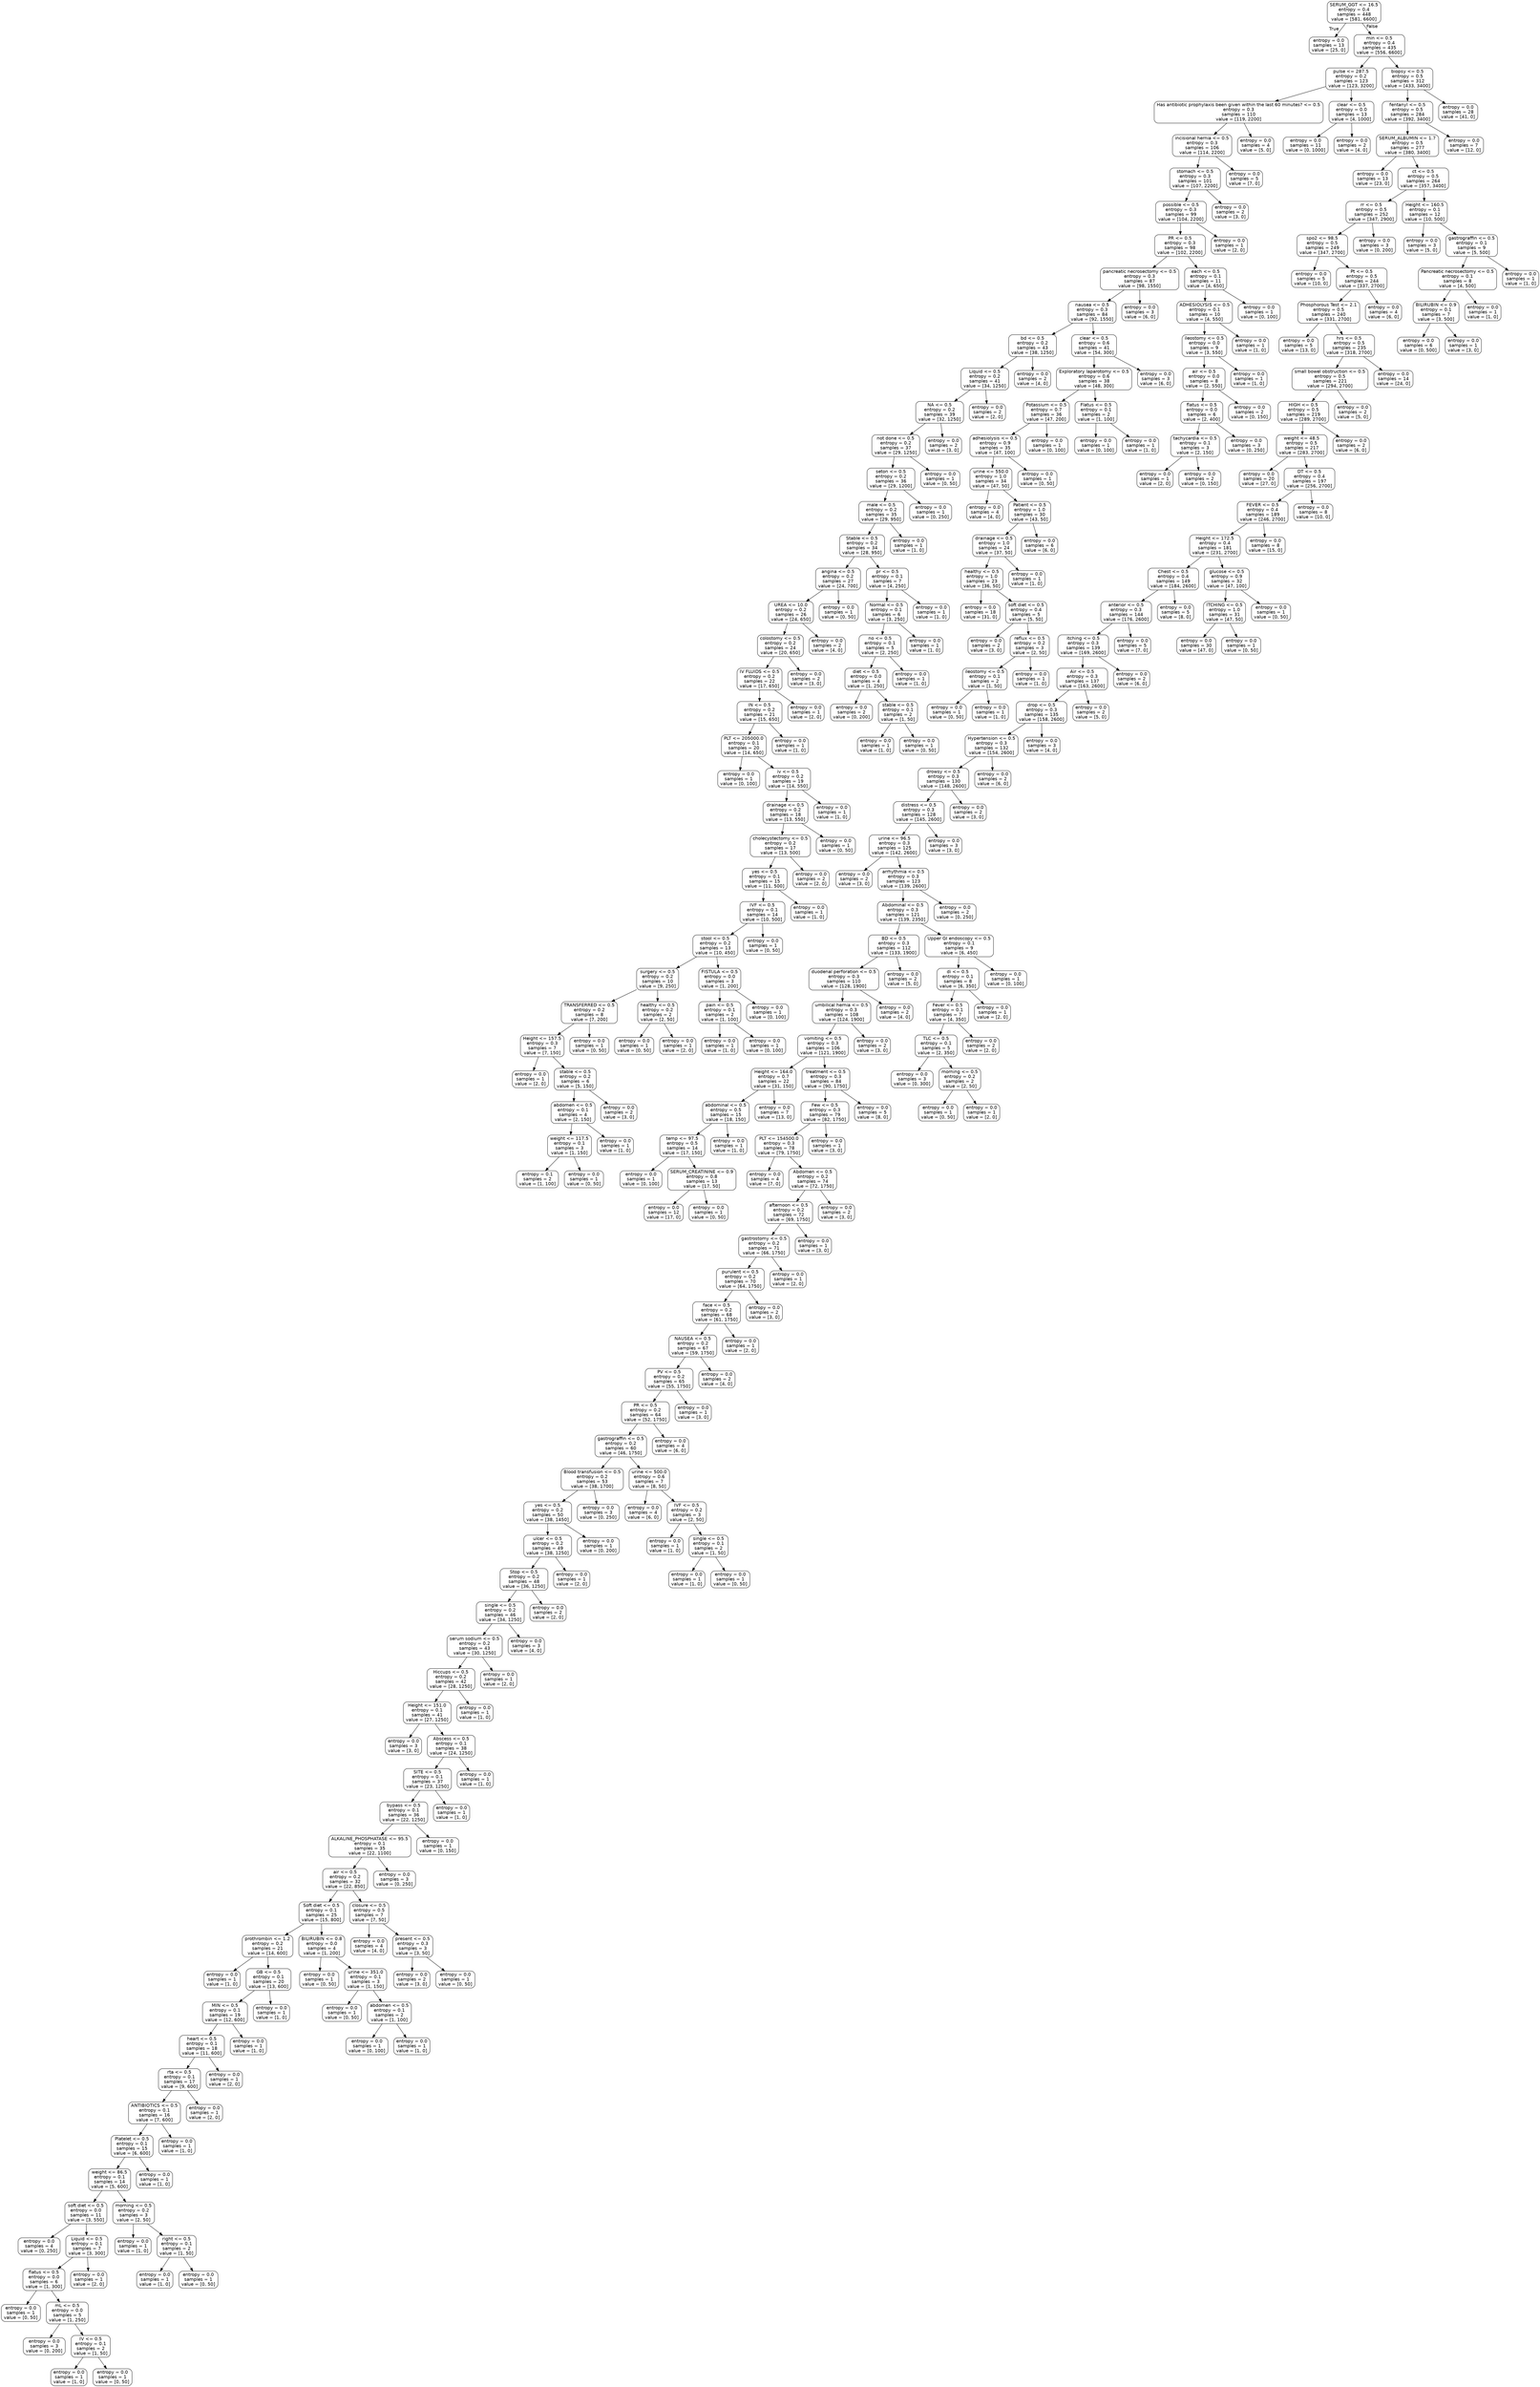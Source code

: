 digraph Tree {
node [shape=box, style="rounded", color="black", fontname=helvetica] ;
edge [fontname=helvetica] ;
0 [label="SERUM_GGT <= 16.5\nentropy = 0.4\nsamples = 448\nvalue = [581, 6600]"] ;
1 [label="entropy = 0.0\nsamples = 13\nvalue = [25, 0]"] ;
0 -> 1 [labeldistance=2.5, labelangle=45, headlabel="True"] ;
2 [label="min <= 0.5\nentropy = 0.4\nsamples = 435\nvalue = [556, 6600]"] ;
0 -> 2 [labeldistance=2.5, labelangle=-45, headlabel="False"] ;
3 [label="pulse <= 287.5\nentropy = 0.2\nsamples = 123\nvalue = [123, 3200]"] ;
2 -> 3 ;
4 [label="Has antibiotic prophylaxis been given within the last 60 minutes? <= 0.5\nentropy = 0.3\nsamples = 110\nvalue = [119, 2200]"] ;
3 -> 4 ;
5 [label="incisional hernia <= 0.5\nentropy = 0.3\nsamples = 106\nvalue = [114, 2200]"] ;
4 -> 5 ;
6 [label="stomach <= 0.5\nentropy = 0.3\nsamples = 101\nvalue = [107, 2200]"] ;
5 -> 6 ;
7 [label="possible <= 0.5\nentropy = 0.3\nsamples = 99\nvalue = [104, 2200]"] ;
6 -> 7 ;
8 [label="PR <= 0.5\nentropy = 0.3\nsamples = 98\nvalue = [102, 2200]"] ;
7 -> 8 ;
9 [label="pancreatic necrosectomy <= 0.5\nentropy = 0.3\nsamples = 87\nvalue = [98, 1550]"] ;
8 -> 9 ;
10 [label="nausea <= 0.5\nentropy = 0.3\nsamples = 84\nvalue = [92, 1550]"] ;
9 -> 10 ;
11 [label="bd <= 0.5\nentropy = 0.2\nsamples = 43\nvalue = [38, 1250]"] ;
10 -> 11 ;
12 [label="Liquid <= 0.5\nentropy = 0.2\nsamples = 41\nvalue = [34, 1250]"] ;
11 -> 12 ;
13 [label="NA <= 0.5\nentropy = 0.2\nsamples = 39\nvalue = [32, 1250]"] ;
12 -> 13 ;
14 [label="not done <= 0.5\nentropy = 0.2\nsamples = 37\nvalue = [29, 1250]"] ;
13 -> 14 ;
15 [label="seton <= 0.5\nentropy = 0.2\nsamples = 36\nvalue = [29, 1200]"] ;
14 -> 15 ;
16 [label="male <= 0.5\nentropy = 0.2\nsamples = 35\nvalue = [29, 950]"] ;
15 -> 16 ;
17 [label="Stable <= 0.5\nentropy = 0.2\nsamples = 34\nvalue = [28, 950]"] ;
16 -> 17 ;
18 [label="angina <= 0.5\nentropy = 0.2\nsamples = 27\nvalue = [24, 700]"] ;
17 -> 18 ;
19 [label="UREA <= 10.0\nentropy = 0.2\nsamples = 26\nvalue = [24, 650]"] ;
18 -> 19 ;
20 [label="colostomy <= 0.5\nentropy = 0.2\nsamples = 24\nvalue = [20, 650]"] ;
19 -> 20 ;
21 [label="IV FLUIDS <= 0.5\nentropy = 0.2\nsamples = 22\nvalue = [17, 650]"] ;
20 -> 21 ;
22 [label="IN <= 0.5\nentropy = 0.2\nsamples = 21\nvalue = [15, 650]"] ;
21 -> 22 ;
23 [label="PLT <= 205000.0\nentropy = 0.1\nsamples = 20\nvalue = [14, 650]"] ;
22 -> 23 ;
24 [label="entropy = 0.0\nsamples = 1\nvalue = [0, 100]"] ;
23 -> 24 ;
25 [label="iv <= 0.5\nentropy = 0.2\nsamples = 19\nvalue = [14, 550]"] ;
23 -> 25 ;
26 [label="drainage <= 0.5\nentropy = 0.2\nsamples = 18\nvalue = [13, 550]"] ;
25 -> 26 ;
27 [label="cholecystectomy <= 0.5\nentropy = 0.2\nsamples = 17\nvalue = [13, 500]"] ;
26 -> 27 ;
28 [label="yes <= 0.5\nentropy = 0.1\nsamples = 15\nvalue = [11, 500]"] ;
27 -> 28 ;
29 [label="IVF <= 0.5\nentropy = 0.1\nsamples = 14\nvalue = [10, 500]"] ;
28 -> 29 ;
30 [label="stool <= 0.5\nentropy = 0.2\nsamples = 13\nvalue = [10, 450]"] ;
29 -> 30 ;
31 [label="surgery <= 0.5\nentropy = 0.2\nsamples = 10\nvalue = [9, 250]"] ;
30 -> 31 ;
32 [label="TRANSFERRED <= 0.5\nentropy = 0.2\nsamples = 8\nvalue = [7, 200]"] ;
31 -> 32 ;
33 [label="Height <= 157.5\nentropy = 0.3\nsamples = 7\nvalue = [7, 150]"] ;
32 -> 33 ;
34 [label="entropy = 0.0\nsamples = 1\nvalue = [2, 0]"] ;
33 -> 34 ;
35 [label="stable <= 0.5\nentropy = 0.2\nsamples = 6\nvalue = [5, 150]"] ;
33 -> 35 ;
36 [label="abdomen <= 0.5\nentropy = 0.1\nsamples = 4\nvalue = [2, 150]"] ;
35 -> 36 ;
37 [label="weight <= 117.5\nentropy = 0.1\nsamples = 3\nvalue = [1, 150]"] ;
36 -> 37 ;
38 [label="entropy = 0.1\nsamples = 2\nvalue = [1, 100]"] ;
37 -> 38 ;
39 [label="entropy = 0.0\nsamples = 1\nvalue = [0, 50]"] ;
37 -> 39 ;
40 [label="entropy = 0.0\nsamples = 1\nvalue = [1, 0]"] ;
36 -> 40 ;
41 [label="entropy = 0.0\nsamples = 2\nvalue = [3, 0]"] ;
35 -> 41 ;
42 [label="entropy = 0.0\nsamples = 1\nvalue = [0, 50]"] ;
32 -> 42 ;
43 [label="healthy <= 0.5\nentropy = 0.2\nsamples = 2\nvalue = [2, 50]"] ;
31 -> 43 ;
44 [label="entropy = 0.0\nsamples = 1\nvalue = [0, 50]"] ;
43 -> 44 ;
45 [label="entropy = 0.0\nsamples = 1\nvalue = [2, 0]"] ;
43 -> 45 ;
46 [label="FISTULA <= 0.5\nentropy = 0.0\nsamples = 3\nvalue = [1, 200]"] ;
30 -> 46 ;
47 [label="pain <= 0.5\nentropy = 0.1\nsamples = 2\nvalue = [1, 100]"] ;
46 -> 47 ;
48 [label="entropy = 0.0\nsamples = 1\nvalue = [1, 0]"] ;
47 -> 48 ;
49 [label="entropy = 0.0\nsamples = 1\nvalue = [0, 100]"] ;
47 -> 49 ;
50 [label="entropy = 0.0\nsamples = 1\nvalue = [0, 100]"] ;
46 -> 50 ;
51 [label="entropy = 0.0\nsamples = 1\nvalue = [0, 50]"] ;
29 -> 51 ;
52 [label="entropy = 0.0\nsamples = 1\nvalue = [1, 0]"] ;
28 -> 52 ;
53 [label="entropy = 0.0\nsamples = 2\nvalue = [2, 0]"] ;
27 -> 53 ;
54 [label="entropy = 0.0\nsamples = 1\nvalue = [0, 50]"] ;
26 -> 54 ;
55 [label="entropy = 0.0\nsamples = 1\nvalue = [1, 0]"] ;
25 -> 55 ;
56 [label="entropy = 0.0\nsamples = 1\nvalue = [1, 0]"] ;
22 -> 56 ;
57 [label="entropy = 0.0\nsamples = 1\nvalue = [2, 0]"] ;
21 -> 57 ;
58 [label="entropy = 0.0\nsamples = 2\nvalue = [3, 0]"] ;
20 -> 58 ;
59 [label="entropy = 0.0\nsamples = 2\nvalue = [4, 0]"] ;
19 -> 59 ;
60 [label="entropy = 0.0\nsamples = 1\nvalue = [0, 50]"] ;
18 -> 60 ;
61 [label="pr <= 0.5\nentropy = 0.1\nsamples = 7\nvalue = [4, 250]"] ;
17 -> 61 ;
62 [label="Normal <= 0.5\nentropy = 0.1\nsamples = 6\nvalue = [3, 250]"] ;
61 -> 62 ;
63 [label="no <= 0.5\nentropy = 0.1\nsamples = 5\nvalue = [2, 250]"] ;
62 -> 63 ;
64 [label="diet <= 0.5\nentropy = 0.0\nsamples = 4\nvalue = [1, 250]"] ;
63 -> 64 ;
65 [label="entropy = 0.0\nsamples = 2\nvalue = [0, 200]"] ;
64 -> 65 ;
66 [label="stable <= 0.5\nentropy = 0.1\nsamples = 2\nvalue = [1, 50]"] ;
64 -> 66 ;
67 [label="entropy = 0.0\nsamples = 1\nvalue = [1, 0]"] ;
66 -> 67 ;
68 [label="entropy = 0.0\nsamples = 1\nvalue = [0, 50]"] ;
66 -> 68 ;
69 [label="entropy = 0.0\nsamples = 1\nvalue = [1, 0]"] ;
63 -> 69 ;
70 [label="entropy = 0.0\nsamples = 1\nvalue = [1, 0]"] ;
62 -> 70 ;
71 [label="entropy = 0.0\nsamples = 1\nvalue = [1, 0]"] ;
61 -> 71 ;
72 [label="entropy = 0.0\nsamples = 1\nvalue = [1, 0]"] ;
16 -> 72 ;
73 [label="entropy = 0.0\nsamples = 1\nvalue = [0, 250]"] ;
15 -> 73 ;
74 [label="entropy = 0.0\nsamples = 1\nvalue = [0, 50]"] ;
14 -> 74 ;
75 [label="entropy = 0.0\nsamples = 2\nvalue = [3, 0]"] ;
13 -> 75 ;
76 [label="entropy = 0.0\nsamples = 2\nvalue = [2, 0]"] ;
12 -> 76 ;
77 [label="entropy = 0.0\nsamples = 2\nvalue = [4, 0]"] ;
11 -> 77 ;
78 [label="clear <= 0.5\nentropy = 0.6\nsamples = 41\nvalue = [54, 300]"] ;
10 -> 78 ;
79 [label="Exploratory laparotomy <= 0.5\nentropy = 0.6\nsamples = 38\nvalue = [48, 300]"] ;
78 -> 79 ;
80 [label="Potassium <= 0.5\nentropy = 0.7\nsamples = 36\nvalue = [47, 200]"] ;
79 -> 80 ;
81 [label="adhesiolysis <= 0.5\nentropy = 0.9\nsamples = 35\nvalue = [47, 100]"] ;
80 -> 81 ;
82 [label="urine <= 550.0\nentropy = 1.0\nsamples = 34\nvalue = [47, 50]"] ;
81 -> 82 ;
83 [label="entropy = 0.0\nsamples = 4\nvalue = [4, 0]"] ;
82 -> 83 ;
84 [label="Patient <= 0.5\nentropy = 1.0\nsamples = 30\nvalue = [43, 50]"] ;
82 -> 84 ;
85 [label="drainage <= 0.5\nentropy = 1.0\nsamples = 24\nvalue = [37, 50]"] ;
84 -> 85 ;
86 [label="healthy <= 0.5\nentropy = 1.0\nsamples = 23\nvalue = [36, 50]"] ;
85 -> 86 ;
87 [label="entropy = 0.0\nsamples = 18\nvalue = [31, 0]"] ;
86 -> 87 ;
88 [label="soft diet <= 0.5\nentropy = 0.4\nsamples = 5\nvalue = [5, 50]"] ;
86 -> 88 ;
89 [label="entropy = 0.0\nsamples = 2\nvalue = [3, 0]"] ;
88 -> 89 ;
90 [label="reflux <= 0.5\nentropy = 0.2\nsamples = 3\nvalue = [2, 50]"] ;
88 -> 90 ;
91 [label="ileostomy <= 0.5\nentropy = 0.1\nsamples = 2\nvalue = [1, 50]"] ;
90 -> 91 ;
92 [label="entropy = 0.0\nsamples = 1\nvalue = [0, 50]"] ;
91 -> 92 ;
93 [label="entropy = 0.0\nsamples = 1\nvalue = [1, 0]"] ;
91 -> 93 ;
94 [label="entropy = 0.0\nsamples = 1\nvalue = [1, 0]"] ;
90 -> 94 ;
95 [label="entropy = 0.0\nsamples = 1\nvalue = [1, 0]"] ;
85 -> 95 ;
96 [label="entropy = 0.0\nsamples = 6\nvalue = [6, 0]"] ;
84 -> 96 ;
97 [label="entropy = 0.0\nsamples = 1\nvalue = [0, 50]"] ;
81 -> 97 ;
98 [label="entropy = 0.0\nsamples = 1\nvalue = [0, 100]"] ;
80 -> 98 ;
99 [label="Flatus <= 0.5\nentropy = 0.1\nsamples = 2\nvalue = [1, 100]"] ;
79 -> 99 ;
100 [label="entropy = 0.0\nsamples = 1\nvalue = [0, 100]"] ;
99 -> 100 ;
101 [label="entropy = 0.0\nsamples = 1\nvalue = [1, 0]"] ;
99 -> 101 ;
102 [label="entropy = 0.0\nsamples = 3\nvalue = [6, 0]"] ;
78 -> 102 ;
103 [label="entropy = 0.0\nsamples = 3\nvalue = [6, 0]"] ;
9 -> 103 ;
104 [label="each <= 0.5\nentropy = 0.1\nsamples = 11\nvalue = [4, 650]"] ;
8 -> 104 ;
105 [label="ADHESIOLYSIS <= 0.5\nentropy = 0.1\nsamples = 10\nvalue = [4, 550]"] ;
104 -> 105 ;
106 [label="ileostomy <= 0.5\nentropy = 0.0\nsamples = 9\nvalue = [3, 550]"] ;
105 -> 106 ;
107 [label="air <= 0.5\nentropy = 0.0\nsamples = 8\nvalue = [2, 550]"] ;
106 -> 107 ;
108 [label="flatus <= 0.5\nentropy = 0.0\nsamples = 6\nvalue = [2, 400]"] ;
107 -> 108 ;
109 [label="tachycardia <= 0.5\nentropy = 0.1\nsamples = 3\nvalue = [2, 150]"] ;
108 -> 109 ;
110 [label="entropy = 0.0\nsamples = 1\nvalue = [2, 0]"] ;
109 -> 110 ;
111 [label="entropy = 0.0\nsamples = 2\nvalue = [0, 150]"] ;
109 -> 111 ;
112 [label="entropy = 0.0\nsamples = 3\nvalue = [0, 250]"] ;
108 -> 112 ;
113 [label="entropy = 0.0\nsamples = 2\nvalue = [0, 150]"] ;
107 -> 113 ;
114 [label="entropy = 0.0\nsamples = 1\nvalue = [1, 0]"] ;
106 -> 114 ;
115 [label="entropy = 0.0\nsamples = 1\nvalue = [1, 0]"] ;
105 -> 115 ;
116 [label="entropy = 0.0\nsamples = 1\nvalue = [0, 100]"] ;
104 -> 116 ;
117 [label="entropy = 0.0\nsamples = 1\nvalue = [2, 0]"] ;
7 -> 117 ;
118 [label="entropy = 0.0\nsamples = 2\nvalue = [3, 0]"] ;
6 -> 118 ;
119 [label="entropy = 0.0\nsamples = 5\nvalue = [7, 0]"] ;
5 -> 119 ;
120 [label="entropy = 0.0\nsamples = 4\nvalue = [5, 0]"] ;
4 -> 120 ;
121 [label="clear <= 0.5\nentropy = 0.0\nsamples = 13\nvalue = [4, 1000]"] ;
3 -> 121 ;
122 [label="entropy = 0.0\nsamples = 11\nvalue = [0, 1000]"] ;
121 -> 122 ;
123 [label="entropy = 0.0\nsamples = 2\nvalue = [4, 0]"] ;
121 -> 123 ;
124 [label="biopsy <= 0.5\nentropy = 0.5\nsamples = 312\nvalue = [433, 3400]"] ;
2 -> 124 ;
125 [label="fentanyl <= 0.5\nentropy = 0.5\nsamples = 284\nvalue = [392, 3400]"] ;
124 -> 125 ;
126 [label="SERUM_ALBUMIN <= 1.7\nentropy = 0.5\nsamples = 277\nvalue = [380, 3400]"] ;
125 -> 126 ;
127 [label="entropy = 0.0\nsamples = 13\nvalue = [23, 0]"] ;
126 -> 127 ;
128 [label="ct <= 0.5\nentropy = 0.5\nsamples = 264\nvalue = [357, 3400]"] ;
126 -> 128 ;
129 [label="rr <= 0.5\nentropy = 0.5\nsamples = 252\nvalue = [347, 2900]"] ;
128 -> 129 ;
130 [label="spo2 <= 98.5\nentropy = 0.5\nsamples = 249\nvalue = [347, 2700]"] ;
129 -> 130 ;
131 [label="entropy = 0.0\nsamples = 5\nvalue = [10, 0]"] ;
130 -> 131 ;
132 [label="Pt <= 0.5\nentropy = 0.5\nsamples = 244\nvalue = [337, 2700]"] ;
130 -> 132 ;
133 [label="Phosphorous Test <= 2.1\nentropy = 0.5\nsamples = 240\nvalue = [331, 2700]"] ;
132 -> 133 ;
134 [label="entropy = 0.0\nsamples = 5\nvalue = [13, 0]"] ;
133 -> 134 ;
135 [label="hrs <= 0.5\nentropy = 0.5\nsamples = 235\nvalue = [318, 2700]"] ;
133 -> 135 ;
136 [label="small bowel obstruction <= 0.5\nentropy = 0.5\nsamples = 221\nvalue = [294, 2700]"] ;
135 -> 136 ;
137 [label="HIGH <= 0.5\nentropy = 0.5\nsamples = 219\nvalue = [289, 2700]"] ;
136 -> 137 ;
138 [label="weight <= 48.5\nentropy = 0.5\nsamples = 217\nvalue = [283, 2700]"] ;
137 -> 138 ;
139 [label="entropy = 0.0\nsamples = 20\nvalue = [27, 0]"] ;
138 -> 139 ;
140 [label="DT <= 0.5\nentropy = 0.4\nsamples = 197\nvalue = [256, 2700]"] ;
138 -> 140 ;
141 [label="FEVER <= 0.5\nentropy = 0.4\nsamples = 189\nvalue = [246, 2700]"] ;
140 -> 141 ;
142 [label="Height <= 172.5\nentropy = 0.4\nsamples = 181\nvalue = [231, 2700]"] ;
141 -> 142 ;
143 [label="Chest <= 0.5\nentropy = 0.4\nsamples = 149\nvalue = [184, 2600]"] ;
142 -> 143 ;
144 [label="anterior <= 0.5\nentropy = 0.3\nsamples = 144\nvalue = [176, 2600]"] ;
143 -> 144 ;
145 [label="itching <= 0.5\nentropy = 0.3\nsamples = 139\nvalue = [169, 2600]"] ;
144 -> 145 ;
146 [label="Air <= 0.5\nentropy = 0.3\nsamples = 137\nvalue = [163, 2600]"] ;
145 -> 146 ;
147 [label="drop <= 0.5\nentropy = 0.3\nsamples = 135\nvalue = [158, 2600]"] ;
146 -> 147 ;
148 [label="Hypertension <= 0.5\nentropy = 0.3\nsamples = 132\nvalue = [154, 2600]"] ;
147 -> 148 ;
149 [label="drowsy <= 0.5\nentropy = 0.3\nsamples = 130\nvalue = [148, 2600]"] ;
148 -> 149 ;
150 [label="distress <= 0.5\nentropy = 0.3\nsamples = 128\nvalue = [145, 2600]"] ;
149 -> 150 ;
151 [label="urine <= 96.5\nentropy = 0.3\nsamples = 125\nvalue = [142, 2600]"] ;
150 -> 151 ;
152 [label="entropy = 0.0\nsamples = 2\nvalue = [3, 0]"] ;
151 -> 152 ;
153 [label="arrhythmia <= 0.5\nentropy = 0.3\nsamples = 123\nvalue = [139, 2600]"] ;
151 -> 153 ;
154 [label="Abdominal <= 0.5\nentropy = 0.3\nsamples = 121\nvalue = [139, 2350]"] ;
153 -> 154 ;
155 [label="BD <= 0.5\nentropy = 0.3\nsamples = 112\nvalue = [133, 1900]"] ;
154 -> 155 ;
156 [label="duodenal perforation <= 0.5\nentropy = 0.3\nsamples = 110\nvalue = [128, 1900]"] ;
155 -> 156 ;
157 [label="umbilical hernia <= 0.5\nentropy = 0.3\nsamples = 108\nvalue = [124, 1900]"] ;
156 -> 157 ;
158 [label="vomiting <= 0.5\nentropy = 0.3\nsamples = 106\nvalue = [121, 1900]"] ;
157 -> 158 ;
159 [label="Height <= 164.0\nentropy = 0.7\nsamples = 22\nvalue = [31, 150]"] ;
158 -> 159 ;
160 [label="abdominal <= 0.5\nentropy = 0.5\nsamples = 15\nvalue = [18, 150]"] ;
159 -> 160 ;
161 [label="temp <= 97.5\nentropy = 0.5\nsamples = 14\nvalue = [17, 150]"] ;
160 -> 161 ;
162 [label="entropy = 0.0\nsamples = 1\nvalue = [0, 100]"] ;
161 -> 162 ;
163 [label="SERUM_CREATININE <= 0.9\nentropy = 0.8\nsamples = 13\nvalue = [17, 50]"] ;
161 -> 163 ;
164 [label="entropy = 0.0\nsamples = 12\nvalue = [17, 0]"] ;
163 -> 164 ;
165 [label="entropy = 0.0\nsamples = 1\nvalue = [0, 50]"] ;
163 -> 165 ;
166 [label="entropy = 0.0\nsamples = 1\nvalue = [1, 0]"] ;
160 -> 166 ;
167 [label="entropy = 0.0\nsamples = 7\nvalue = [13, 0]"] ;
159 -> 167 ;
168 [label="treatment <= 0.5\nentropy = 0.3\nsamples = 84\nvalue = [90, 1750]"] ;
158 -> 168 ;
169 [label="Few <= 0.5\nentropy = 0.3\nsamples = 79\nvalue = [82, 1750]"] ;
168 -> 169 ;
170 [label="PLT <= 154500.0\nentropy = 0.3\nsamples = 78\nvalue = [79, 1750]"] ;
169 -> 170 ;
171 [label="entropy = 0.0\nsamples = 4\nvalue = [7, 0]"] ;
170 -> 171 ;
172 [label="Abdomen <= 0.5\nentropy = 0.2\nsamples = 74\nvalue = [72, 1750]"] ;
170 -> 172 ;
173 [label="afternoon <= 0.5\nentropy = 0.2\nsamples = 72\nvalue = [69, 1750]"] ;
172 -> 173 ;
174 [label="gastrostomy <= 0.5\nentropy = 0.2\nsamples = 71\nvalue = [66, 1750]"] ;
173 -> 174 ;
175 [label="purulent <= 0.5\nentropy = 0.2\nsamples = 70\nvalue = [64, 1750]"] ;
174 -> 175 ;
176 [label="face <= 0.5\nentropy = 0.2\nsamples = 68\nvalue = [61, 1750]"] ;
175 -> 176 ;
177 [label="NAUSEA <= 0.5\nentropy = 0.2\nsamples = 67\nvalue = [59, 1750]"] ;
176 -> 177 ;
178 [label="PV <= 0.5\nentropy = 0.2\nsamples = 65\nvalue = [55, 1750]"] ;
177 -> 178 ;
179 [label="PR <= 0.5\nentropy = 0.2\nsamples = 64\nvalue = [52, 1750]"] ;
178 -> 179 ;
180 [label="gastrograffin <= 0.5\nentropy = 0.2\nsamples = 60\nvalue = [46, 1750]"] ;
179 -> 180 ;
181 [label="Blood transfusion <= 0.5\nentropy = 0.2\nsamples = 53\nvalue = [38, 1700]"] ;
180 -> 181 ;
182 [label="yes <= 0.5\nentropy = 0.2\nsamples = 50\nvalue = [38, 1450]"] ;
181 -> 182 ;
183 [label="ulcer <= 0.5\nentropy = 0.2\nsamples = 49\nvalue = [38, 1250]"] ;
182 -> 183 ;
184 [label="Stop <= 0.5\nentropy = 0.2\nsamples = 48\nvalue = [36, 1250]"] ;
183 -> 184 ;
185 [label="single <= 0.5\nentropy = 0.2\nsamples = 46\nvalue = [34, 1250]"] ;
184 -> 185 ;
186 [label="serum sodium <= 0.5\nentropy = 0.2\nsamples = 43\nvalue = [30, 1250]"] ;
185 -> 186 ;
187 [label="Hiccups <= 0.5\nentropy = 0.2\nsamples = 42\nvalue = [28, 1250]"] ;
186 -> 187 ;
188 [label="Height <= 151.0\nentropy = 0.1\nsamples = 41\nvalue = [27, 1250]"] ;
187 -> 188 ;
189 [label="entropy = 0.0\nsamples = 3\nvalue = [3, 0]"] ;
188 -> 189 ;
190 [label="Abscess <= 0.5\nentropy = 0.1\nsamples = 38\nvalue = [24, 1250]"] ;
188 -> 190 ;
191 [label="SITE <= 0.5\nentropy = 0.1\nsamples = 37\nvalue = [23, 1250]"] ;
190 -> 191 ;
192 [label="bypass <= 0.5\nentropy = 0.1\nsamples = 36\nvalue = [22, 1250]"] ;
191 -> 192 ;
193 [label="ALKALINE_PHOSPHATASE <= 95.5\nentropy = 0.1\nsamples = 35\nvalue = [22, 1100]"] ;
192 -> 193 ;
194 [label="air <= 0.5\nentropy = 0.2\nsamples = 32\nvalue = [22, 850]"] ;
193 -> 194 ;
195 [label="Soft diet <= 0.5\nentropy = 0.1\nsamples = 25\nvalue = [15, 800]"] ;
194 -> 195 ;
196 [label="prothrombin <= 1.2\nentropy = 0.2\nsamples = 21\nvalue = [14, 600]"] ;
195 -> 196 ;
197 [label="entropy = 0.0\nsamples = 1\nvalue = [1, 0]"] ;
196 -> 197 ;
198 [label="GB <= 0.5\nentropy = 0.1\nsamples = 20\nvalue = [13, 600]"] ;
196 -> 198 ;
199 [label="MIN <= 0.5\nentropy = 0.1\nsamples = 19\nvalue = [12, 600]"] ;
198 -> 199 ;
200 [label="heart <= 0.5\nentropy = 0.1\nsamples = 18\nvalue = [11, 600]"] ;
199 -> 200 ;
201 [label="rta <= 0.5\nentropy = 0.1\nsamples = 17\nvalue = [9, 600]"] ;
200 -> 201 ;
202 [label="ANTIBIOTICS <= 0.5\nentropy = 0.1\nsamples = 16\nvalue = [7, 600]"] ;
201 -> 202 ;
203 [label="Platelet <= 0.5\nentropy = 0.1\nsamples = 15\nvalue = [6, 600]"] ;
202 -> 203 ;
204 [label="weight <= 86.5\nentropy = 0.1\nsamples = 14\nvalue = [5, 600]"] ;
203 -> 204 ;
205 [label="soft diet <= 0.5\nentropy = 0.0\nsamples = 11\nvalue = [3, 550]"] ;
204 -> 205 ;
206 [label="entropy = 0.0\nsamples = 4\nvalue = [0, 250]"] ;
205 -> 206 ;
207 [label="Liquid <= 0.5\nentropy = 0.1\nsamples = 7\nvalue = [3, 300]"] ;
205 -> 207 ;
208 [label="flatus <= 0.5\nentropy = 0.0\nsamples = 6\nvalue = [1, 300]"] ;
207 -> 208 ;
209 [label="entropy = 0.0\nsamples = 1\nvalue = [0, 50]"] ;
208 -> 209 ;
210 [label="mL <= 0.5\nentropy = 0.0\nsamples = 5\nvalue = [1, 250]"] ;
208 -> 210 ;
211 [label="entropy = 0.0\nsamples = 3\nvalue = [0, 200]"] ;
210 -> 211 ;
212 [label="IV <= 0.5\nentropy = 0.1\nsamples = 2\nvalue = [1, 50]"] ;
210 -> 212 ;
213 [label="entropy = 0.0\nsamples = 1\nvalue = [1, 0]"] ;
212 -> 213 ;
214 [label="entropy = 0.0\nsamples = 1\nvalue = [0, 50]"] ;
212 -> 214 ;
215 [label="entropy = 0.0\nsamples = 1\nvalue = [2, 0]"] ;
207 -> 215 ;
216 [label="morning <= 0.5\nentropy = 0.2\nsamples = 3\nvalue = [2, 50]"] ;
204 -> 216 ;
217 [label="entropy = 0.0\nsamples = 1\nvalue = [1, 0]"] ;
216 -> 217 ;
218 [label="right <= 0.5\nentropy = 0.1\nsamples = 2\nvalue = [1, 50]"] ;
216 -> 218 ;
219 [label="entropy = 0.0\nsamples = 1\nvalue = [1, 0]"] ;
218 -> 219 ;
220 [label="entropy = 0.0\nsamples = 1\nvalue = [0, 50]"] ;
218 -> 220 ;
221 [label="entropy = 0.0\nsamples = 1\nvalue = [1, 0]"] ;
203 -> 221 ;
222 [label="entropy = 0.0\nsamples = 1\nvalue = [1, 0]"] ;
202 -> 222 ;
223 [label="entropy = 0.0\nsamples = 1\nvalue = [2, 0]"] ;
201 -> 223 ;
224 [label="entropy = 0.0\nsamples = 1\nvalue = [2, 0]"] ;
200 -> 224 ;
225 [label="entropy = 0.0\nsamples = 1\nvalue = [1, 0]"] ;
199 -> 225 ;
226 [label="entropy = 0.0\nsamples = 1\nvalue = [1, 0]"] ;
198 -> 226 ;
227 [label="BILIRUBIN <= 0.8\nentropy = 0.0\nsamples = 4\nvalue = [1, 200]"] ;
195 -> 227 ;
228 [label="entropy = 0.0\nsamples = 1\nvalue = [0, 50]"] ;
227 -> 228 ;
229 [label="urine <= 351.0\nentropy = 0.1\nsamples = 3\nvalue = [1, 150]"] ;
227 -> 229 ;
230 [label="entropy = 0.0\nsamples = 1\nvalue = [0, 50]"] ;
229 -> 230 ;
231 [label="abdomen <= 0.5\nentropy = 0.1\nsamples = 2\nvalue = [1, 100]"] ;
229 -> 231 ;
232 [label="entropy = 0.0\nsamples = 1\nvalue = [0, 100]"] ;
231 -> 232 ;
233 [label="entropy = 0.0\nsamples = 1\nvalue = [1, 0]"] ;
231 -> 233 ;
234 [label="closure <= 0.5\nentropy = 0.5\nsamples = 7\nvalue = [7, 50]"] ;
194 -> 234 ;
235 [label="entropy = 0.0\nsamples = 4\nvalue = [4, 0]"] ;
234 -> 235 ;
236 [label="present <= 0.5\nentropy = 0.3\nsamples = 3\nvalue = [3, 50]"] ;
234 -> 236 ;
237 [label="entropy = 0.0\nsamples = 2\nvalue = [3, 0]"] ;
236 -> 237 ;
238 [label="entropy = 0.0\nsamples = 1\nvalue = [0, 50]"] ;
236 -> 238 ;
239 [label="entropy = 0.0\nsamples = 3\nvalue = [0, 250]"] ;
193 -> 239 ;
240 [label="entropy = 0.0\nsamples = 1\nvalue = [0, 150]"] ;
192 -> 240 ;
241 [label="entropy = 0.0\nsamples = 1\nvalue = [1, 0]"] ;
191 -> 241 ;
242 [label="entropy = 0.0\nsamples = 1\nvalue = [1, 0]"] ;
190 -> 242 ;
243 [label="entropy = 0.0\nsamples = 1\nvalue = [1, 0]"] ;
187 -> 243 ;
244 [label="entropy = 0.0\nsamples = 1\nvalue = [2, 0]"] ;
186 -> 244 ;
245 [label="entropy = 0.0\nsamples = 3\nvalue = [4, 0]"] ;
185 -> 245 ;
246 [label="entropy = 0.0\nsamples = 2\nvalue = [2, 0]"] ;
184 -> 246 ;
247 [label="entropy = 0.0\nsamples = 1\nvalue = [2, 0]"] ;
183 -> 247 ;
248 [label="entropy = 0.0\nsamples = 1\nvalue = [0, 200]"] ;
182 -> 248 ;
249 [label="entropy = 0.0\nsamples = 3\nvalue = [0, 250]"] ;
181 -> 249 ;
250 [label="urine <= 500.0\nentropy = 0.6\nsamples = 7\nvalue = [8, 50]"] ;
180 -> 250 ;
251 [label="entropy = 0.0\nsamples = 4\nvalue = [6, 0]"] ;
250 -> 251 ;
252 [label="IVF <= 0.5\nentropy = 0.2\nsamples = 3\nvalue = [2, 50]"] ;
250 -> 252 ;
253 [label="entropy = 0.0\nsamples = 1\nvalue = [1, 0]"] ;
252 -> 253 ;
254 [label="single <= 0.5\nentropy = 0.1\nsamples = 2\nvalue = [1, 50]"] ;
252 -> 254 ;
255 [label="entropy = 0.0\nsamples = 1\nvalue = [1, 0]"] ;
254 -> 255 ;
256 [label="entropy = 0.0\nsamples = 1\nvalue = [0, 50]"] ;
254 -> 256 ;
257 [label="entropy = 0.0\nsamples = 4\nvalue = [6, 0]"] ;
179 -> 257 ;
258 [label="entropy = 0.0\nsamples = 1\nvalue = [3, 0]"] ;
178 -> 258 ;
259 [label="entropy = 0.0\nsamples = 2\nvalue = [4, 0]"] ;
177 -> 259 ;
260 [label="entropy = 0.0\nsamples = 1\nvalue = [2, 0]"] ;
176 -> 260 ;
261 [label="entropy = 0.0\nsamples = 2\nvalue = [3, 0]"] ;
175 -> 261 ;
262 [label="entropy = 0.0\nsamples = 1\nvalue = [2, 0]"] ;
174 -> 262 ;
263 [label="entropy = 0.0\nsamples = 1\nvalue = [3, 0]"] ;
173 -> 263 ;
264 [label="entropy = 0.0\nsamples = 2\nvalue = [3, 0]"] ;
172 -> 264 ;
265 [label="entropy = 0.0\nsamples = 1\nvalue = [3, 0]"] ;
169 -> 265 ;
266 [label="entropy = 0.0\nsamples = 5\nvalue = [8, 0]"] ;
168 -> 266 ;
267 [label="entropy = 0.0\nsamples = 2\nvalue = [3, 0]"] ;
157 -> 267 ;
268 [label="entropy = 0.0\nsamples = 2\nvalue = [4, 0]"] ;
156 -> 268 ;
269 [label="entropy = 0.0\nsamples = 2\nvalue = [5, 0]"] ;
155 -> 269 ;
270 [label="Upper GI endoscopy <= 0.5\nentropy = 0.1\nsamples = 9\nvalue = [6, 450]"] ;
154 -> 270 ;
271 [label="di <= 0.5\nentropy = 0.1\nsamples = 8\nvalue = [6, 350]"] ;
270 -> 271 ;
272 [label="Fever <= 0.5\nentropy = 0.1\nsamples = 7\nvalue = [4, 350]"] ;
271 -> 272 ;
273 [label="TLC <= 0.5\nentropy = 0.1\nsamples = 5\nvalue = [2, 350]"] ;
272 -> 273 ;
274 [label="entropy = 0.0\nsamples = 3\nvalue = [0, 300]"] ;
273 -> 274 ;
275 [label="morning <= 0.5\nentropy = 0.2\nsamples = 2\nvalue = [2, 50]"] ;
273 -> 275 ;
276 [label="entropy = 0.0\nsamples = 1\nvalue = [0, 50]"] ;
275 -> 276 ;
277 [label="entropy = 0.0\nsamples = 1\nvalue = [2, 0]"] ;
275 -> 277 ;
278 [label="entropy = 0.0\nsamples = 2\nvalue = [2, 0]"] ;
272 -> 278 ;
279 [label="entropy = 0.0\nsamples = 1\nvalue = [2, 0]"] ;
271 -> 279 ;
280 [label="entropy = 0.0\nsamples = 1\nvalue = [0, 100]"] ;
270 -> 280 ;
281 [label="entropy = 0.0\nsamples = 2\nvalue = [0, 250]"] ;
153 -> 281 ;
282 [label="entropy = 0.0\nsamples = 3\nvalue = [3, 0]"] ;
150 -> 282 ;
283 [label="entropy = 0.0\nsamples = 2\nvalue = [3, 0]"] ;
149 -> 283 ;
284 [label="entropy = 0.0\nsamples = 2\nvalue = [6, 0]"] ;
148 -> 284 ;
285 [label="entropy = 0.0\nsamples = 3\nvalue = [4, 0]"] ;
147 -> 285 ;
286 [label="entropy = 0.0\nsamples = 2\nvalue = [5, 0]"] ;
146 -> 286 ;
287 [label="entropy = 0.0\nsamples = 2\nvalue = [6, 0]"] ;
145 -> 287 ;
288 [label="entropy = 0.0\nsamples = 5\nvalue = [7, 0]"] ;
144 -> 288 ;
289 [label="entropy = 0.0\nsamples = 5\nvalue = [8, 0]"] ;
143 -> 289 ;
290 [label="glucose <= 0.5\nentropy = 0.9\nsamples = 32\nvalue = [47, 100]"] ;
142 -> 290 ;
291 [label="ITCHING <= 0.5\nentropy = 1.0\nsamples = 31\nvalue = [47, 50]"] ;
290 -> 291 ;
292 [label="entropy = 0.0\nsamples = 30\nvalue = [47, 0]"] ;
291 -> 292 ;
293 [label="entropy = 0.0\nsamples = 1\nvalue = [0, 50]"] ;
291 -> 293 ;
294 [label="entropy = 0.0\nsamples = 1\nvalue = [0, 50]"] ;
290 -> 294 ;
295 [label="entropy = 0.0\nsamples = 8\nvalue = [15, 0]"] ;
141 -> 295 ;
296 [label="entropy = 0.0\nsamples = 8\nvalue = [10, 0]"] ;
140 -> 296 ;
297 [label="entropy = 0.0\nsamples = 2\nvalue = [6, 0]"] ;
137 -> 297 ;
298 [label="entropy = 0.0\nsamples = 2\nvalue = [5, 0]"] ;
136 -> 298 ;
299 [label="entropy = 0.0\nsamples = 14\nvalue = [24, 0]"] ;
135 -> 299 ;
300 [label="entropy = 0.0\nsamples = 4\nvalue = [6, 0]"] ;
132 -> 300 ;
301 [label="entropy = 0.0\nsamples = 3\nvalue = [0, 200]"] ;
129 -> 301 ;
302 [label="Height <= 160.5\nentropy = 0.1\nsamples = 12\nvalue = [10, 500]"] ;
128 -> 302 ;
303 [label="entropy = 0.0\nsamples = 3\nvalue = [5, 0]"] ;
302 -> 303 ;
304 [label="gastrograffin <= 0.5\nentropy = 0.1\nsamples = 9\nvalue = [5, 500]"] ;
302 -> 304 ;
305 [label="Pancreatic necrosectomy <= 0.5\nentropy = 0.1\nsamples = 8\nvalue = [4, 500]"] ;
304 -> 305 ;
306 [label="BILIRUBIN <= 0.9\nentropy = 0.1\nsamples = 7\nvalue = [3, 500]"] ;
305 -> 306 ;
307 [label="entropy = 0.0\nsamples = 6\nvalue = [0, 500]"] ;
306 -> 307 ;
308 [label="entropy = 0.0\nsamples = 1\nvalue = [3, 0]"] ;
306 -> 308 ;
309 [label="entropy = 0.0\nsamples = 1\nvalue = [1, 0]"] ;
305 -> 309 ;
310 [label="entropy = 0.0\nsamples = 1\nvalue = [1, 0]"] ;
304 -> 310 ;
311 [label="entropy = 0.0\nsamples = 7\nvalue = [12, 0]"] ;
125 -> 311 ;
312 [label="entropy = 0.0\nsamples = 28\nvalue = [41, 0]"] ;
124 -> 312 ;
}